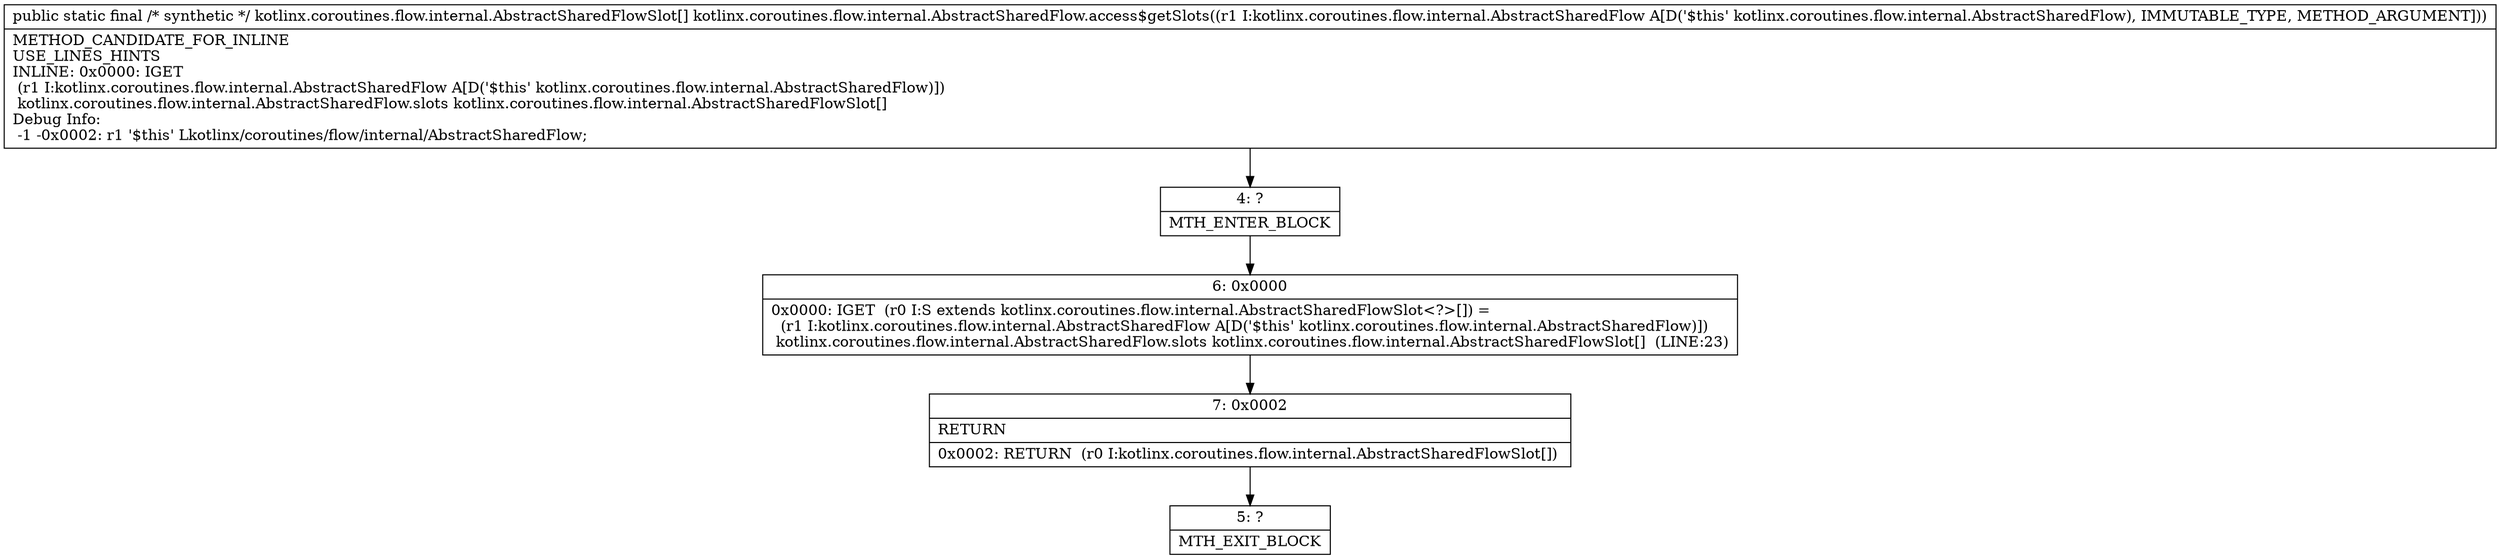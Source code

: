 digraph "CFG forkotlinx.coroutines.flow.internal.AbstractSharedFlow.access$getSlots(Lkotlinx\/coroutines\/flow\/internal\/AbstractSharedFlow;)[Lkotlinx\/coroutines\/flow\/internal\/AbstractSharedFlowSlot;" {
Node_4 [shape=record,label="{4\:\ ?|MTH_ENTER_BLOCK\l}"];
Node_6 [shape=record,label="{6\:\ 0x0000|0x0000: IGET  (r0 I:S extends kotlinx.coroutines.flow.internal.AbstractSharedFlowSlot\<?\>[]) = \l  (r1 I:kotlinx.coroutines.flow.internal.AbstractSharedFlow A[D('$this' kotlinx.coroutines.flow.internal.AbstractSharedFlow)])\l kotlinx.coroutines.flow.internal.AbstractSharedFlow.slots kotlinx.coroutines.flow.internal.AbstractSharedFlowSlot[]  (LINE:23)\l}"];
Node_7 [shape=record,label="{7\:\ 0x0002|RETURN\l|0x0002: RETURN  (r0 I:kotlinx.coroutines.flow.internal.AbstractSharedFlowSlot[]) \l}"];
Node_5 [shape=record,label="{5\:\ ?|MTH_EXIT_BLOCK\l}"];
MethodNode[shape=record,label="{public static final \/* synthetic *\/ kotlinx.coroutines.flow.internal.AbstractSharedFlowSlot[] kotlinx.coroutines.flow.internal.AbstractSharedFlow.access$getSlots((r1 I:kotlinx.coroutines.flow.internal.AbstractSharedFlow A[D('$this' kotlinx.coroutines.flow.internal.AbstractSharedFlow), IMMUTABLE_TYPE, METHOD_ARGUMENT]))  | METHOD_CANDIDATE_FOR_INLINE\lUSE_LINES_HINTS\lINLINE: 0x0000: IGET  \l  (r1 I:kotlinx.coroutines.flow.internal.AbstractSharedFlow A[D('$this' kotlinx.coroutines.flow.internal.AbstractSharedFlow)])\l kotlinx.coroutines.flow.internal.AbstractSharedFlow.slots kotlinx.coroutines.flow.internal.AbstractSharedFlowSlot[]\lDebug Info:\l  \-1 \-0x0002: r1 '$this' Lkotlinx\/coroutines\/flow\/internal\/AbstractSharedFlow;\l}"];
MethodNode -> Node_4;Node_4 -> Node_6;
Node_6 -> Node_7;
Node_7 -> Node_5;
}

